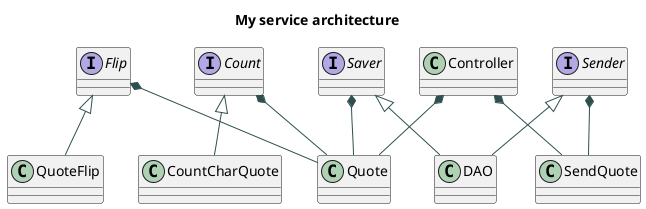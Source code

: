 @startuml
Title "My service architecture"
skinparam {
  ArrowColor DarkSlateGray
  ActorBorderColor DarkSlateGray
  ActorBackgroundColor SteelBlue
  ActorFontColor DarkSlateGray
  ParticipantBorderColor DarkSlateGray
  ParticipantBackgroundColor SteelBlue
  ParticipantFontColor White
  DatabaseBorderColor DarkSlateGray
  DatabaseBackgroundColor SteelBlue
  LifeLineBorderColor DarkSlateGray
  LifeLineBackgroundColor SteelBlue
  CollectionsBorderColor DarkSlateGray
  CollectionsBackgroundColor RoyalBlue
}
class Controller{}

interface Flip

class QuoteFlip{}

interface Count

class CountCharQuote{}

class Quote{}

interface Saver

class DAO{}

class SendQuote{}

interface Sender

Controller *-- Quote
Flip *-- Quote
Flip <|-- QuoteFlip
Count 	*-- Quote
Count <|-- CountCharQuote
Saver *-- Quote
Saver <|-- DAO
Sender *-- SendQuote
Sender <|-- DAO
Controller *-- SendQuote



@enduml